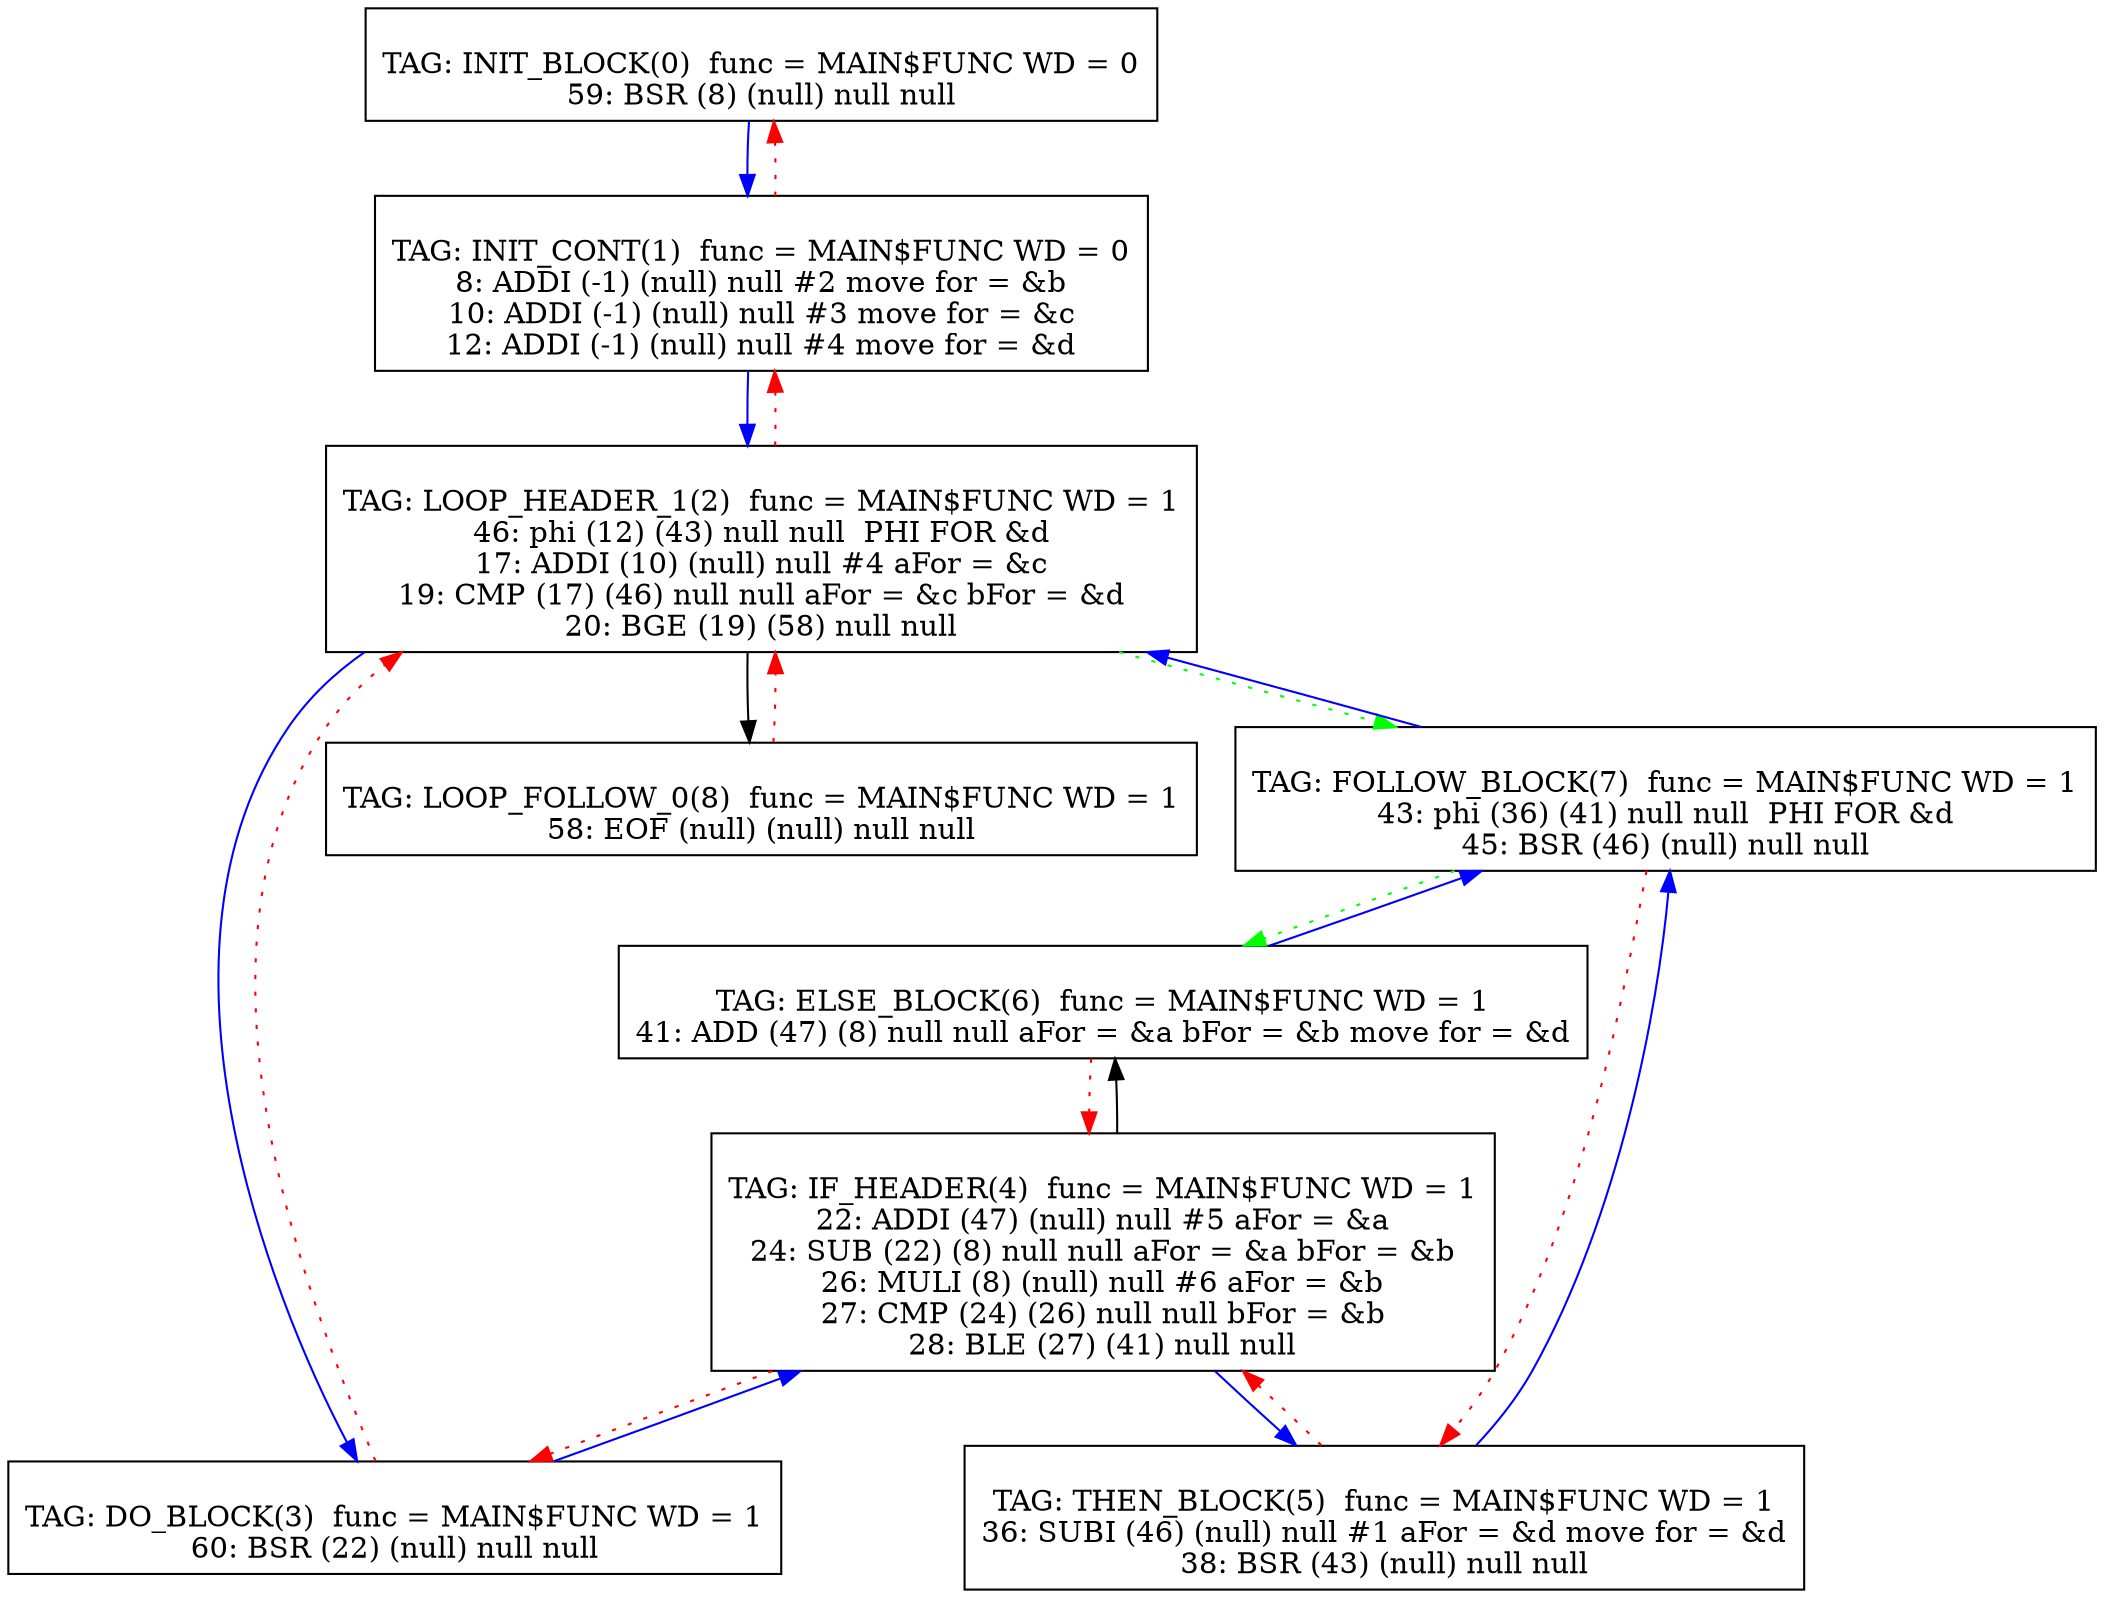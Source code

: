 digraph {
0[label="
TAG: INIT_BLOCK(0)  func = MAIN$FUNC WD = 0
59: BSR (8) (null) null null
"];
0[shape=box];
0 -> 1[color=blue]
1[label="
TAG: INIT_CONT(1)  func = MAIN$FUNC WD = 0
8: ADDI (-1) (null) null #2 move for = &b
10: ADDI (-1) (null) null #3 move for = &c
12: ADDI (-1) (null) null #4 move for = &d
"];
1[shape=box];
1 -> 2[color=blue]
1 -> 0[color=red][style=dotted]
2[label="
TAG: LOOP_HEADER_1(2)  func = MAIN$FUNC WD = 1
46: phi (12) (43) null null  PHI FOR &d
17: ADDI (10) (null) null #4 aFor = &c
19: CMP (17) (46) null null aFor = &c bFor = &d
20: BGE (19) (58) null null
"];
2[shape=box];
2 -> 3[color=blue]
2 -> 8[color=black]
2 -> 1[color=red][style=dotted]
2 -> 7[color=green][style=dotted]
3[label="
TAG: DO_BLOCK(3)  func = MAIN$FUNC WD = 1
60: BSR (22) (null) null null
"];
3[shape=box];
3 -> 4[color=blue]
3 -> 2[color=red][style=dotted]
4[label="
TAG: IF_HEADER(4)  func = MAIN$FUNC WD = 1
22: ADDI (47) (null) null #5 aFor = &a
24: SUB (22) (8) null null aFor = &a bFor = &b
26: MULI (8) (null) null #6 aFor = &b
27: CMP (24) (26) null null bFor = &b
28: BLE (27) (41) null null
"];
4[shape=box];
4 -> 5[color=blue]
4 -> 6[color=black]
4 -> 3[color=red][style=dotted]
5[label="
TAG: THEN_BLOCK(5)  func = MAIN$FUNC WD = 1
36: SUBI (46) (null) null #1 aFor = &d move for = &d
38: BSR (43) (null) null null
"];
5[shape=box];
5 -> 7[color=blue]
5 -> 4[color=red][style=dotted]
6[label="
TAG: ELSE_BLOCK(6)  func = MAIN$FUNC WD = 1
41: ADD (47) (8) null null aFor = &a bFor = &b move for = &d
"];
6[shape=box];
6 -> 7[color=blue]
6 -> 4[color=red][style=dotted]
7[label="
TAG: FOLLOW_BLOCK(7)  func = MAIN$FUNC WD = 1
43: phi (36) (41) null null  PHI FOR &d
45: BSR (46) (null) null null
"];
7[shape=box];
7 -> 2[color=blue]
7 -> 5[color=red][style=dotted]
7 -> 6[color=green][style=dotted]
8[label="
TAG: LOOP_FOLLOW_0(8)  func = MAIN$FUNC WD = 1
58: EOF (null) (null) null null
"];
8[shape=box];
8 -> 2[color=red][style=dotted]
}